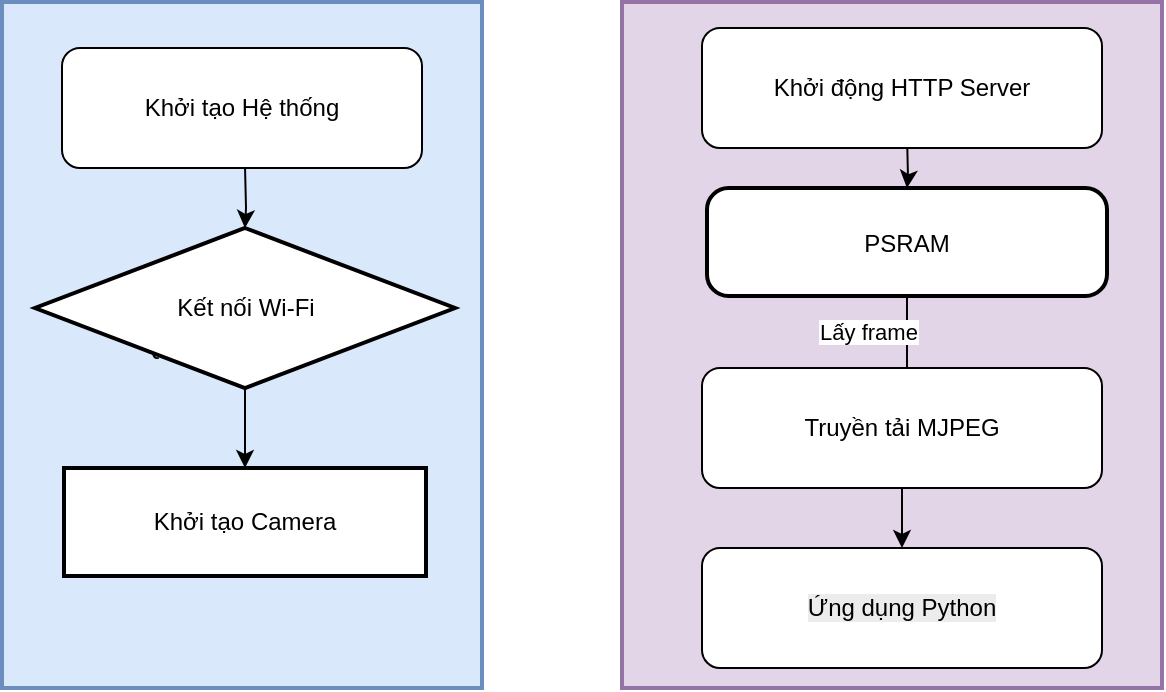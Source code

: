 <mxfile version="28.0.6">
  <diagram name="Page-1" id="MasQtAWinihZrvsBghmN">
    <mxGraphModel dx="758" dy="502" grid="1" gridSize="10" guides="1" tooltips="1" connect="1" arrows="1" fold="1" page="1" pageScale="1" pageWidth="850" pageHeight="1100" math="0" shadow="0">
      <root>
        <mxCell id="0" />
        <mxCell id="1" parent="0" />
        <mxCell id="3j-HDxETLHOxmQgHMlQt-1" value="" style="whiteSpace=wrap;strokeWidth=2;fillColor=#e1d5e7;strokeColor=#9673a6;" vertex="1" parent="1">
          <mxGeometry x="390" y="17" width="270" height="343" as="geometry" />
        </mxCell>
        <mxCell id="3j-HDxETLHOxmQgHMlQt-2" value="Quá trình Khởi tạo" style="whiteSpace=wrap;strokeWidth=2;fillColor=#dae8fc;strokeColor=#6c8ebf;" vertex="1" parent="1">
          <mxGeometry x="80" y="17" width="240" height="343" as="geometry" />
        </mxCell>
        <mxCell id="3j-HDxETLHOxmQgHMlQt-24" value="" style="edgeStyle=orthogonalEdgeStyle;rounded=0;orthogonalLoop=1;jettySize=auto;html=1;" edge="1" parent="1" target="3j-HDxETLHOxmQgHMlQt-4">
          <mxGeometry relative="1" as="geometry">
            <mxPoint x="201.5" y="99" as="sourcePoint" />
          </mxGeometry>
        </mxCell>
        <mxCell id="3j-HDxETLHOxmQgHMlQt-26" style="edgeStyle=orthogonalEdgeStyle;rounded=0;orthogonalLoop=1;jettySize=auto;html=1;entryX=0.5;entryY=0;entryDx=0;entryDy=0;" edge="1" parent="1" source="3j-HDxETLHOxmQgHMlQt-4" target="3j-HDxETLHOxmQgHMlQt-5">
          <mxGeometry relative="1" as="geometry" />
        </mxCell>
        <mxCell id="3j-HDxETLHOxmQgHMlQt-4" value="Kết nối Wi-Fi" style="rhombus;strokeWidth=2;whiteSpace=wrap;" vertex="1" parent="1">
          <mxGeometry x="96.5" y="130" width="210" height="80" as="geometry" />
        </mxCell>
        <mxCell id="3j-HDxETLHOxmQgHMlQt-5" value="Khởi tạo Camera" style="whiteSpace=wrap;strokeWidth=2;" vertex="1" parent="1">
          <mxGeometry x="111" y="250" width="181" height="54" as="geometry" />
        </mxCell>
        <mxCell id="3j-HDxETLHOxmQgHMlQt-29" style="edgeStyle=orthogonalEdgeStyle;rounded=0;orthogonalLoop=1;jettySize=auto;html=1;" edge="1" parent="1" target="3j-HDxETLHOxmQgHMlQt-7">
          <mxGeometry relative="1" as="geometry">
            <mxPoint x="532.526" y="84" as="sourcePoint" />
          </mxGeometry>
        </mxCell>
        <mxCell id="3j-HDxETLHOxmQgHMlQt-7" value="PSRAM" style="rounded=1;arcSize=20;strokeWidth=2" vertex="1" parent="1">
          <mxGeometry x="432.5" y="110" width="200" height="54" as="geometry" />
        </mxCell>
        <mxCell id="3j-HDxETLHOxmQgHMlQt-20" value="Lấy frame" style="startArrow=none;endArrow=block;exitX=0.5;exitY=1;entryX=0.5;entryY=0;rounded=0;exitDx=0;exitDy=0;entryDx=0;entryDy=0;" edge="1" parent="1" source="3j-HDxETLHOxmQgHMlQt-7">
          <mxGeometry x="-0.243" y="-19" relative="1" as="geometry">
            <mxPoint x="532.5" y="210" as="targetPoint" />
            <mxPoint as="offset" />
          </mxGeometry>
        </mxCell>
        <mxCell id="3j-HDxETLHOxmQgHMlQt-27" style="edgeStyle=orthogonalEdgeStyle;rounded=0;orthogonalLoop=1;jettySize=auto;html=1;exitX=0.5;exitY=1;exitDx=0;exitDy=0;" edge="1" parent="1" source="3j-HDxETLHOxmQgHMlQt-7" target="3j-HDxETLHOxmQgHMlQt-7">
          <mxGeometry relative="1" as="geometry" />
        </mxCell>
        <mxCell id="3j-HDxETLHOxmQgHMlQt-31" style="edgeStyle=orthogonalEdgeStyle;rounded=0;orthogonalLoop=1;jettySize=auto;html=1;exitX=0.5;exitY=1;exitDx=0;exitDy=0;" edge="1" parent="1">
          <mxGeometry relative="1" as="geometry">
            <mxPoint x="532.5" y="264" as="sourcePoint" />
            <mxPoint x="532.5" y="264" as="targetPoint" />
          </mxGeometry>
        </mxCell>
        <mxCell id="3j-HDxETLHOxmQgHMlQt-32" value="Khởi tạo Hệ thống" style="rounded=1;whiteSpace=wrap;html=1;" vertex="1" parent="1">
          <mxGeometry x="110" y="40" width="180" height="60" as="geometry" />
        </mxCell>
        <mxCell id="3j-HDxETLHOxmQgHMlQt-33" value="Khởi động HTTP Server" style="rounded=1;whiteSpace=wrap;html=1;" vertex="1" parent="1">
          <mxGeometry x="430" y="30" width="200" height="60" as="geometry" />
        </mxCell>
        <mxCell id="3j-HDxETLHOxmQgHMlQt-35" value="&lt;span style=&quot;color: rgb(0, 0, 0); font-family: Helvetica; font-size: 12px; font-style: normal; font-variant-ligatures: normal; font-variant-caps: normal; font-weight: 400; letter-spacing: normal; orphans: 2; text-align: center; text-indent: 0px; text-transform: none; widows: 2; word-spacing: 0px; -webkit-text-stroke-width: 0px; white-space: normal; background-color: rgb(236, 236, 236); text-decoration-thickness: initial; text-decoration-style: initial; text-decoration-color: initial; display: inline !important; float: none;&quot;&gt;Ứng dụng Python&lt;/span&gt;" style="rounded=1;whiteSpace=wrap;html=1;" vertex="1" parent="1">
          <mxGeometry x="430" y="290" width="200" height="60" as="geometry" />
        </mxCell>
        <mxCell id="3j-HDxETLHOxmQgHMlQt-37" value="" style="edgeStyle=orthogonalEdgeStyle;rounded=0;orthogonalLoop=1;jettySize=auto;html=1;" edge="1" parent="1" source="3j-HDxETLHOxmQgHMlQt-36" target="3j-HDxETLHOxmQgHMlQt-35">
          <mxGeometry relative="1" as="geometry" />
        </mxCell>
        <mxCell id="3j-HDxETLHOxmQgHMlQt-36" value="Truyền tải MJPEG" style="rounded=1;whiteSpace=wrap;html=1;" vertex="1" parent="1">
          <mxGeometry x="430" y="200" width="200" height="60" as="geometry" />
        </mxCell>
      </root>
    </mxGraphModel>
  </diagram>
</mxfile>
